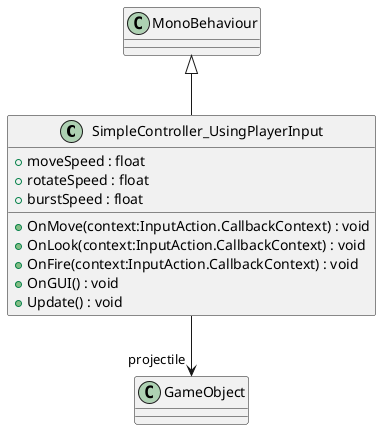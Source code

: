 @startuml
class SimpleController_UsingPlayerInput {
    + moveSpeed : float
    + rotateSpeed : float
    + burstSpeed : float
    + OnMove(context:InputAction.CallbackContext) : void
    + OnLook(context:InputAction.CallbackContext) : void
    + OnFire(context:InputAction.CallbackContext) : void
    + OnGUI() : void
    + Update() : void
}
MonoBehaviour <|-- SimpleController_UsingPlayerInput
SimpleController_UsingPlayerInput --> "projectile" GameObject
@enduml
